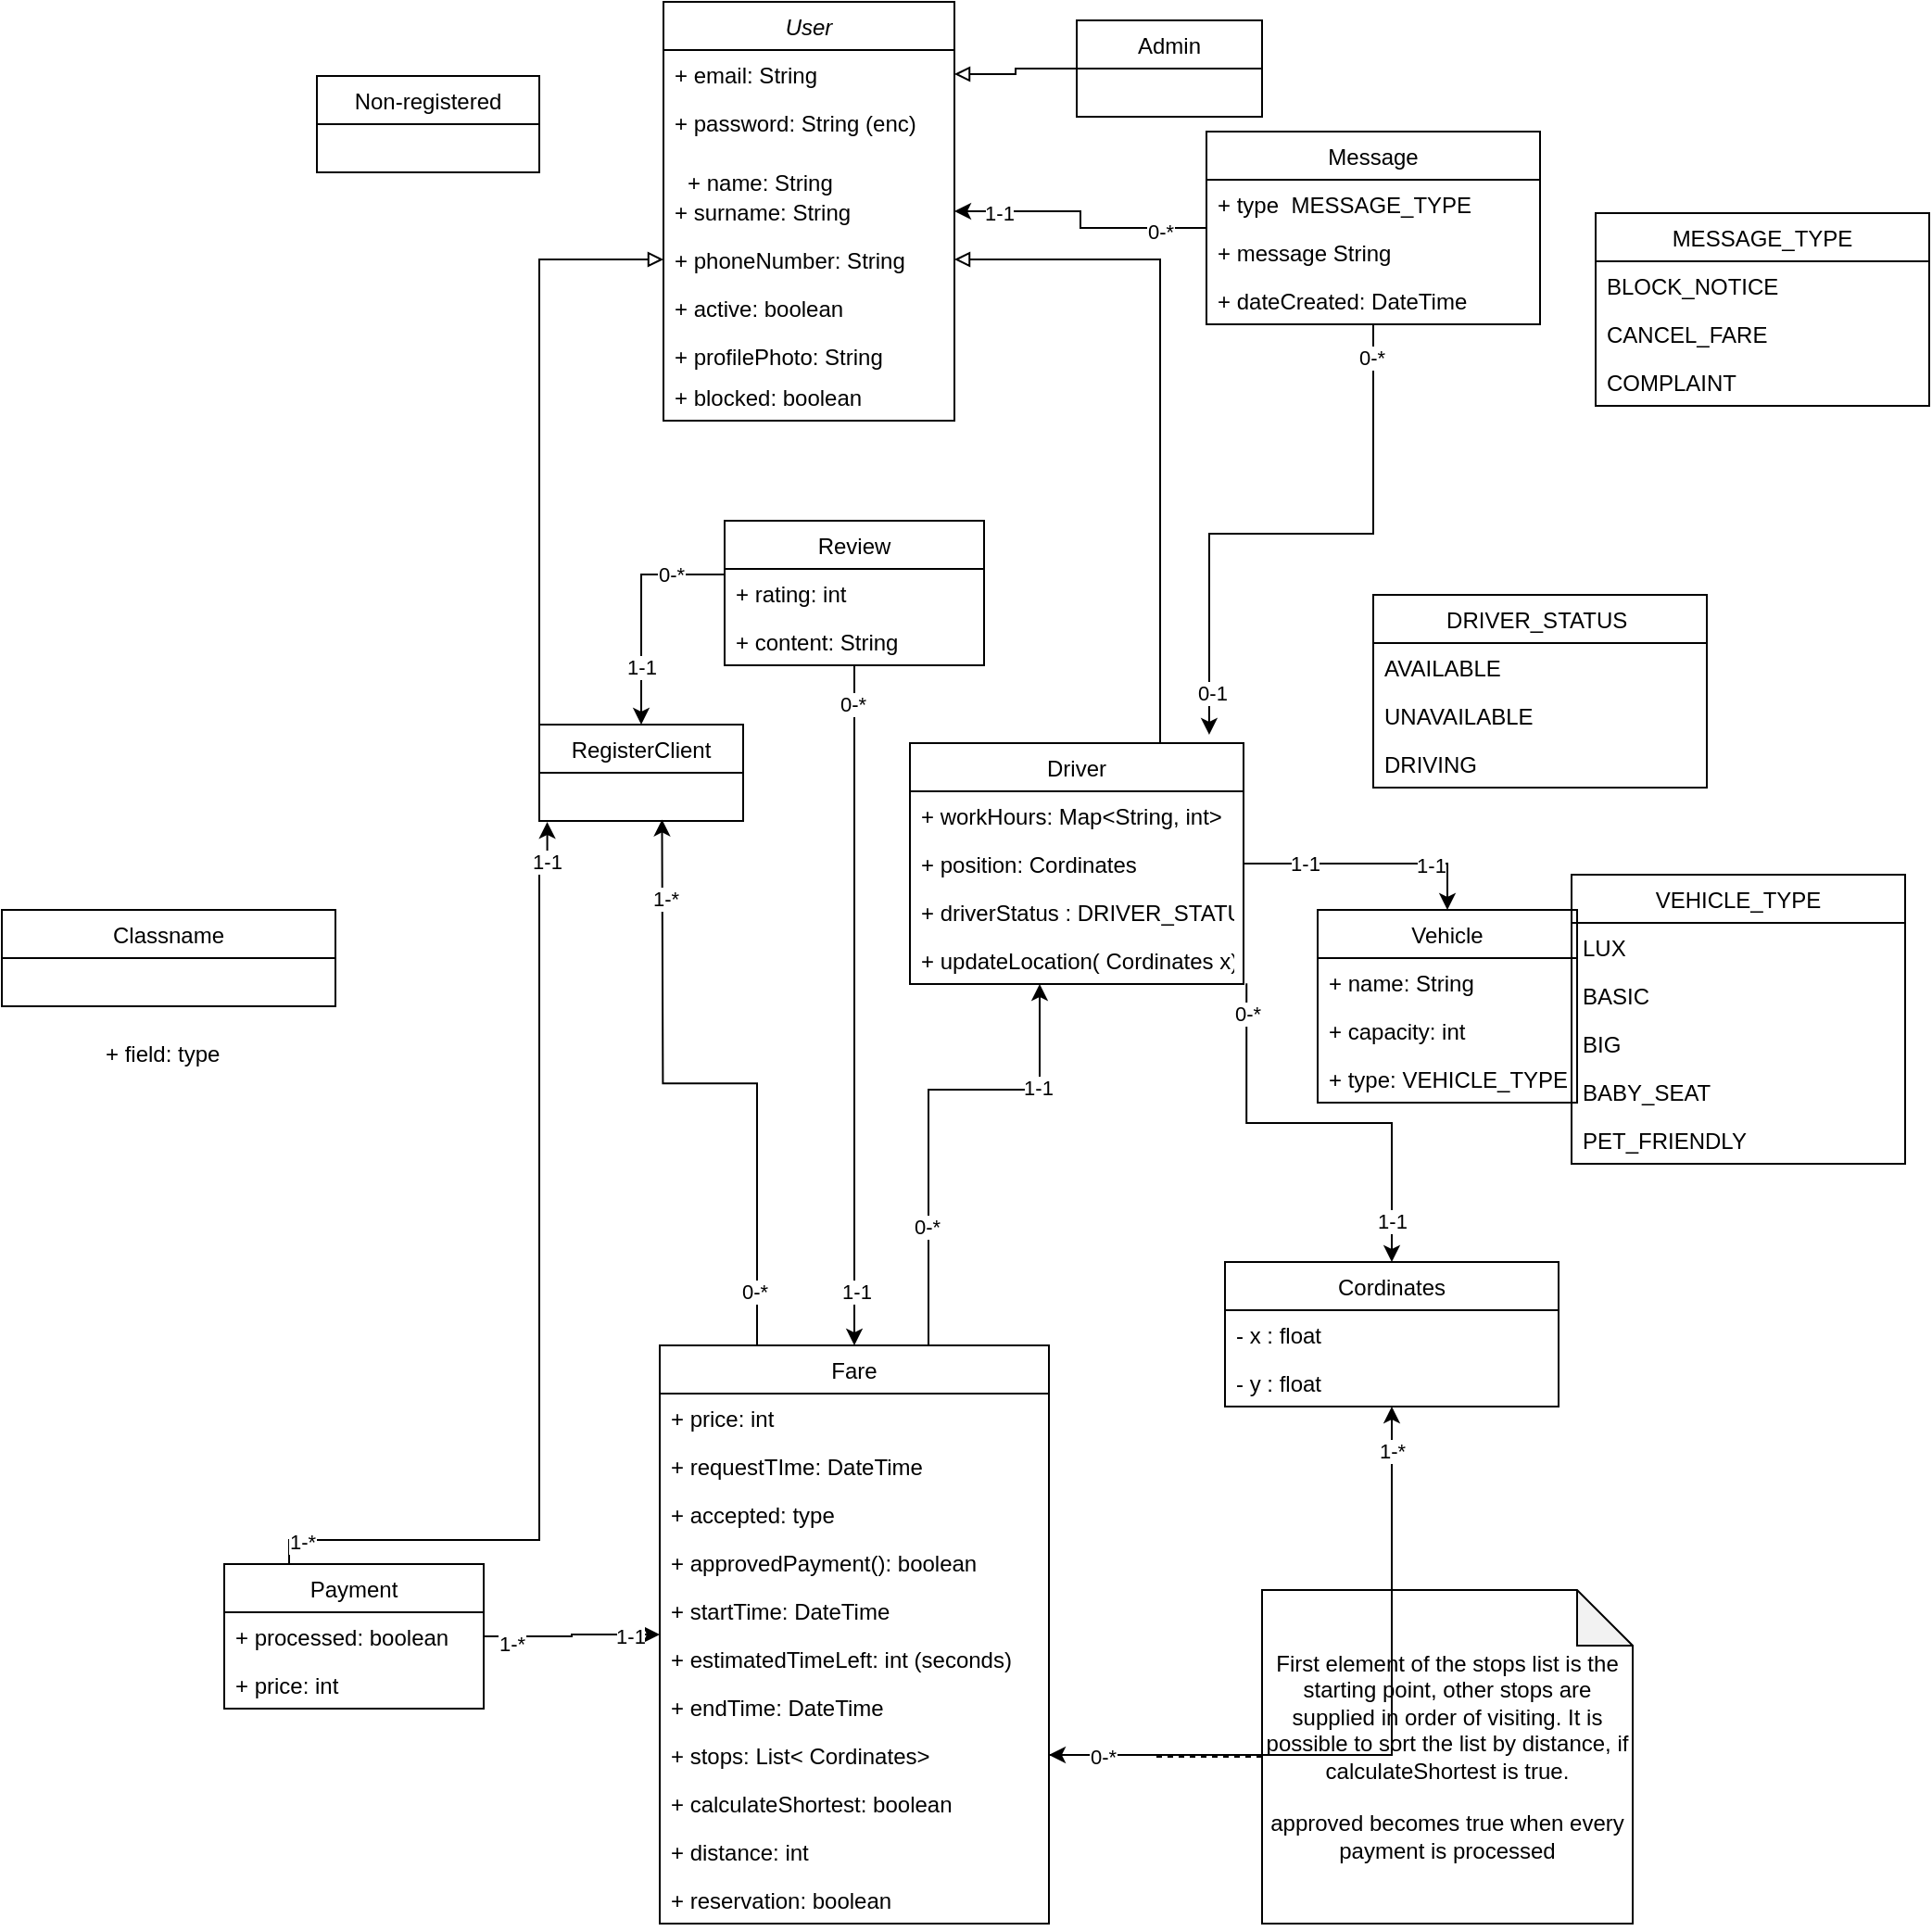 <mxfile version="20.5.3" type="device"><diagram id="C5RBs43oDa-KdzZeNtuy" name="Page-1"><mxGraphModel dx="1517" dy="547" grid="1" gridSize="10" guides="1" tooltips="1" connect="1" arrows="1" fold="1" page="1" pageScale="1" pageWidth="827" pageHeight="1169" math="0" shadow="0"><root><mxCell id="WIyWlLk6GJQsqaUBKTNV-0"/><mxCell id="WIyWlLk6GJQsqaUBKTNV-1" parent="WIyWlLk6GJQsqaUBKTNV-0"/><mxCell id="YJdLlbE9_V5KjcXaR-FG-24" value="Non-registered" style="swimlane;fontStyle=0;childLayout=stackLayout;horizontal=1;startSize=26;fillColor=none;horizontalStack=0;resizeParent=1;resizeParentMax=0;resizeLast=0;collapsible=1;marginBottom=0;" parent="WIyWlLk6GJQsqaUBKTNV-1" vertex="1"><mxGeometry x="150" y="50" width="120" height="52" as="geometry"/></mxCell><mxCell id="YJdLlbE9_V5KjcXaR-FG-29" value="RegisterClient" style="swimlane;fontStyle=0;childLayout=stackLayout;horizontal=1;startSize=26;fillColor=none;horizontalStack=0;resizeParent=1;resizeParentMax=0;resizeLast=0;collapsible=1;marginBottom=0;" parent="WIyWlLk6GJQsqaUBKTNV-1" vertex="1"><mxGeometry x="270" y="400" width="110" height="52" as="geometry"/></mxCell><mxCell id="YJdLlbE9_V5KjcXaR-FG-73" style="edgeStyle=orthogonalEdgeStyle;rounded=0;orthogonalLoop=1;jettySize=auto;html=1;entryX=0.5;entryY=0;entryDx=0;entryDy=0;endArrow=classic;endFill=1;" parent="WIyWlLk6GJQsqaUBKTNV-1" source="YJdLlbE9_V5KjcXaR-FG-39" target="YJdLlbE9_V5KjcXaR-FG-69" edge="1"><mxGeometry relative="1" as="geometry"/></mxCell><mxCell id="gJKFK1n08z4x0vgUifqC-19" value="1-1" style="edgeLabel;html=1;align=center;verticalAlign=middle;resizable=0;points=[];" parent="YJdLlbE9_V5KjcXaR-FG-73" vertex="1" connectable="0"><mxGeometry x="-0.516" relative="1" as="geometry"><mxPoint as="offset"/></mxGeometry></mxCell><mxCell id="gJKFK1n08z4x0vgUifqC-20" value="1-1" style="edgeLabel;html=1;align=center;verticalAlign=middle;resizable=0;points=[];" parent="YJdLlbE9_V5KjcXaR-FG-73" vertex="1" connectable="0"><mxGeometry x="0.492" y="-1" relative="1" as="geometry"><mxPoint as="offset"/></mxGeometry></mxCell><mxCell id="vA4asXcsJOqY0J_OqDs7-4" style="edgeStyle=orthogonalEdgeStyle;rounded=0;orthogonalLoop=1;jettySize=auto;html=1;exitX=1.009;exitY=0.985;exitDx=0;exitDy=0;exitPerimeter=0;" edge="1" parent="WIyWlLk6GJQsqaUBKTNV-1" source="gJKFK1n08z4x0vgUifqC-6" target="gJKFK1n08z4x0vgUifqC-0"><mxGeometry relative="1" as="geometry"/></mxCell><mxCell id="vA4asXcsJOqY0J_OqDs7-5" value="1-1" style="edgeLabel;html=1;align=center;verticalAlign=middle;resizable=0;points=[];" vertex="1" connectable="0" parent="vA4asXcsJOqY0J_OqDs7-4"><mxGeometry x="0.806" relative="1" as="geometry"><mxPoint as="offset"/></mxGeometry></mxCell><mxCell id="vA4asXcsJOqY0J_OqDs7-6" value="0-*" style="edgeLabel;html=1;align=center;verticalAlign=middle;resizable=0;points=[];" vertex="1" connectable="0" parent="vA4asXcsJOqY0J_OqDs7-4"><mxGeometry x="-0.861" relative="1" as="geometry"><mxPoint as="offset"/></mxGeometry></mxCell><mxCell id="YJdLlbE9_V5KjcXaR-FG-39" value="Driver" style="swimlane;fontStyle=0;childLayout=stackLayout;horizontal=1;startSize=26;fillColor=none;horizontalStack=0;resizeParent=1;resizeParentMax=0;resizeLast=0;collapsible=1;marginBottom=0;" parent="WIyWlLk6GJQsqaUBKTNV-1" vertex="1"><mxGeometry x="470" y="410" width="180" height="130" as="geometry"/></mxCell><mxCell id="YJdLlbE9_V5KjcXaR-FG-41" value="+ workHours: Map&lt;String, int&gt;" style="text;strokeColor=none;fillColor=none;align=left;verticalAlign=top;spacingLeft=4;spacingRight=4;overflow=hidden;rotatable=0;points=[[0,0.5],[1,0.5]];portConstraint=eastwest;" parent="YJdLlbE9_V5KjcXaR-FG-39" vertex="1"><mxGeometry y="26" width="180" height="26" as="geometry"/></mxCell><mxCell id="NulmSKvxy2qD1-O3wv4F-1" value="+ position: Cordinates&#10;" style="text;strokeColor=none;fillColor=none;align=left;verticalAlign=top;spacingLeft=4;spacingRight=4;overflow=hidden;rotatable=0;points=[[0,0.5],[1,0.5]];portConstraint=eastwest;" parent="YJdLlbE9_V5KjcXaR-FG-39" vertex="1"><mxGeometry y="52" width="180" height="26" as="geometry"/></mxCell><mxCell id="NulmSKvxy2qD1-O3wv4F-2" value="+ driverStatus : DRIVER_STATUS " style="text;strokeColor=none;fillColor=none;align=left;verticalAlign=top;spacingLeft=4;spacingRight=4;overflow=hidden;rotatable=0;points=[[0,0.5],[1,0.5]];portConstraint=eastwest;" parent="YJdLlbE9_V5KjcXaR-FG-39" vertex="1"><mxGeometry y="78" width="180" height="26" as="geometry"/></mxCell><mxCell id="gJKFK1n08z4x0vgUifqC-6" value="+ updateLocation( Cordinates x) " style="text;strokeColor=none;fillColor=none;align=left;verticalAlign=top;spacingLeft=4;spacingRight=4;overflow=hidden;rotatable=0;points=[[0,0.5],[1,0.5]];portConstraint=eastwest;" parent="YJdLlbE9_V5KjcXaR-FG-39" vertex="1"><mxGeometry y="104" width="180" height="26" as="geometry"/></mxCell><mxCell id="YJdLlbE9_V5KjcXaR-FG-55" style="edgeStyle=orthogonalEdgeStyle;rounded=0;orthogonalLoop=1;jettySize=auto;html=1;entryX=1;entryY=0.5;entryDx=0;entryDy=0;endArrow=block;endFill=0;" parent="WIyWlLk6GJQsqaUBKTNV-1" source="YJdLlbE9_V5KjcXaR-FG-51" target="YJdLlbE9_V5KjcXaR-FG-58" edge="1"><mxGeometry relative="1" as="geometry"><mxPoint x="493" y="107.0" as="targetPoint"/></mxGeometry></mxCell><mxCell id="YJdLlbE9_V5KjcXaR-FG-51" value="Admin" style="swimlane;fontStyle=0;childLayout=stackLayout;horizontal=1;startSize=26;fillColor=none;horizontalStack=0;resizeParent=1;resizeParentMax=0;resizeLast=0;collapsible=1;marginBottom=0;" parent="WIyWlLk6GJQsqaUBKTNV-1" vertex="1"><mxGeometry x="560" y="20" width="100" height="52" as="geometry"/></mxCell><object label="User" name="String" surname="String" id="YJdLlbE9_V5KjcXaR-FG-56"><mxCell style="swimlane;fontStyle=2;childLayout=stackLayout;horizontal=1;startSize=26;fillColor=none;horizontalStack=0;resizeParent=1;resizeParentMax=0;resizeLast=0;collapsible=1;marginBottom=0;movable=1;resizable=1;rotatable=1;deletable=1;editable=1;connectable=1;" parent="WIyWlLk6GJQsqaUBKTNV-1" vertex="1"><mxGeometry x="337" y="10" width="157" height="226" as="geometry"><mxRectangle x="343" y="20" width="80" height="30" as="alternateBounds"/></mxGeometry></mxCell></object><mxCell id="YJdLlbE9_V5KjcXaR-FG-58" value="+ email: String&#10;" style="text;strokeColor=none;fillColor=none;align=left;verticalAlign=top;spacingLeft=4;spacingRight=4;overflow=hidden;rotatable=0;points=[[0,0.5],[1,0.5]];portConstraint=eastwest;" parent="YJdLlbE9_V5KjcXaR-FG-56" vertex="1"><mxGeometry y="26" width="157" height="26" as="geometry"/></mxCell><mxCell id="YJdLlbE9_V5KjcXaR-FG-59" value="+ password: String (enc)" style="text;strokeColor=none;fillColor=none;align=left;verticalAlign=top;spacingLeft=4;spacingRight=4;overflow=hidden;rotatable=0;points=[[0,0.5],[1,0.5]];portConstraint=eastwest;" parent="YJdLlbE9_V5KjcXaR-FG-56" vertex="1"><mxGeometry y="52" width="157" height="48" as="geometry"/></mxCell><mxCell id="YJdLlbE9_V5KjcXaR-FG-52" value="+ surname: String" style="text;strokeColor=none;fillColor=none;align=left;verticalAlign=top;spacingLeft=4;spacingRight=4;overflow=hidden;rotatable=0;points=[[0,0.5],[1,0.5]];portConstraint=eastwest;" parent="YJdLlbE9_V5KjcXaR-FG-56" vertex="1"><mxGeometry y="100" width="157" height="26" as="geometry"/></mxCell><mxCell id="YJdLlbE9_V5KjcXaR-FG-40" value="+ phoneNumber: String" style="text;strokeColor=none;fillColor=none;align=left;verticalAlign=top;spacingLeft=4;spacingRight=4;overflow=hidden;rotatable=0;points=[[0,0.5],[1,0.5]];portConstraint=eastwest;" parent="YJdLlbE9_V5KjcXaR-FG-56" vertex="1"><mxGeometry y="126" width="157" height="26" as="geometry"/></mxCell><mxCell id="YJdLlbE9_V5KjcXaR-FG-32" value="+ active: boolean" style="text;strokeColor=none;fillColor=none;align=left;verticalAlign=top;spacingLeft=4;spacingRight=4;overflow=hidden;rotatable=0;points=[[0,0.5],[1,0.5]];portConstraint=eastwest;" parent="YJdLlbE9_V5KjcXaR-FG-56" vertex="1"><mxGeometry y="152" width="157" height="26" as="geometry"/></mxCell><mxCell id="YJdLlbE9_V5KjcXaR-FG-27" value="+ profilePhoto: String" style="text;strokeColor=none;fillColor=none;align=left;verticalAlign=top;spacingLeft=4;spacingRight=4;overflow=hidden;rotatable=0;points=[[0,0.5],[1,0.5]];portConstraint=eastwest;" parent="YJdLlbE9_V5KjcXaR-FG-56" vertex="1"><mxGeometry y="178" width="157" height="22" as="geometry"/></mxCell><mxCell id="YJdLlbE9_V5KjcXaR-FG-25" value="+ blocked: boolean" style="text;strokeColor=none;fillColor=none;align=left;verticalAlign=top;spacingLeft=4;spacingRight=4;overflow=hidden;rotatable=0;points=[[0,0.5],[1,0.5]];portConstraint=eastwest;" parent="YJdLlbE9_V5KjcXaR-FG-56" vertex="1"><mxGeometry y="200" width="157" height="26" as="geometry"/></mxCell><mxCell id="YJdLlbE9_V5KjcXaR-FG-60" value="+ name: String" style="text;strokeColor=none;fillColor=none;align=left;verticalAlign=top;spacingLeft=4;spacingRight=4;overflow=hidden;rotatable=0;points=[[0,0.5],[1,0.5]];portConstraint=eastwest;" parent="WIyWlLk6GJQsqaUBKTNV-1" vertex="1"><mxGeometry x="344" y="94" width="150" height="26" as="geometry"/></mxCell><mxCell id="YJdLlbE9_V5KjcXaR-FG-69" value="Vehicle" style="swimlane;fontStyle=0;childLayout=stackLayout;horizontal=1;startSize=26;fillColor=none;horizontalStack=0;resizeParent=1;resizeParentMax=0;resizeLast=0;collapsible=1;marginBottom=0;" parent="WIyWlLk6GJQsqaUBKTNV-1" vertex="1"><mxGeometry x="690" y="500" width="140" height="104" as="geometry"/></mxCell><mxCell id="YJdLlbE9_V5KjcXaR-FG-70" value="+ name: String" style="text;strokeColor=none;fillColor=none;align=left;verticalAlign=top;spacingLeft=4;spacingRight=4;overflow=hidden;rotatable=0;points=[[0,0.5],[1,0.5]];portConstraint=eastwest;" parent="YJdLlbE9_V5KjcXaR-FG-69" vertex="1"><mxGeometry y="26" width="140" height="26" as="geometry"/></mxCell><mxCell id="YJdLlbE9_V5KjcXaR-FG-71" value="+ capacity: int" style="text;strokeColor=none;fillColor=none;align=left;verticalAlign=top;spacingLeft=4;spacingRight=4;overflow=hidden;rotatable=0;points=[[0,0.5],[1,0.5]];portConstraint=eastwest;" parent="YJdLlbE9_V5KjcXaR-FG-69" vertex="1"><mxGeometry y="52" width="140" height="26" as="geometry"/></mxCell><mxCell id="gJKFK1n08z4x0vgUifqC-26" value="+ type: VEHICLE_TYPE" style="text;strokeColor=none;fillColor=none;align=left;verticalAlign=top;spacingLeft=4;spacingRight=4;overflow=hidden;rotatable=0;points=[[0,0.5],[1,0.5]];portConstraint=eastwest;" parent="YJdLlbE9_V5KjcXaR-FG-69" vertex="1"><mxGeometry y="78" width="140" height="26" as="geometry"/></mxCell><mxCell id="YJdLlbE9_V5KjcXaR-FG-81" style="edgeStyle=orthogonalEdgeStyle;rounded=0;orthogonalLoop=1;jettySize=auto;html=1;exitX=0.25;exitY=0;exitDx=0;exitDy=0;entryX=0.602;entryY=0.97;entryDx=0;entryDy=0;entryPerimeter=0;endArrow=classic;endFill=1;" parent="WIyWlLk6GJQsqaUBKTNV-1" source="YJdLlbE9_V5KjcXaR-FG-75" edge="1"><mxGeometry relative="1" as="geometry"><mxPoint x="336.22" y="451.22" as="targetPoint"/></mxGeometry></mxCell><mxCell id="NulmSKvxy2qD1-O3wv4F-26" value="1-*" style="edgeLabel;html=1;align=center;verticalAlign=middle;resizable=0;points=[];" parent="YJdLlbE9_V5KjcXaR-FG-81" vertex="1" connectable="0"><mxGeometry x="0.746" y="-1" relative="1" as="geometry"><mxPoint as="offset"/></mxGeometry></mxCell><mxCell id="gJKFK1n08z4x0vgUifqC-10" value="0-*" style="edgeLabel;html=1;align=center;verticalAlign=middle;resizable=0;points=[];" parent="YJdLlbE9_V5KjcXaR-FG-81" vertex="1" connectable="0"><mxGeometry x="-0.827" y="2" relative="1" as="geometry"><mxPoint as="offset"/></mxGeometry></mxCell><mxCell id="gJKFK1n08z4x0vgUifqC-7" style="edgeStyle=orthogonalEdgeStyle;rounded=0;orthogonalLoop=1;jettySize=auto;html=1;" parent="WIyWlLk6GJQsqaUBKTNV-1" source="YJdLlbE9_V5KjcXaR-FG-75" target="YJdLlbE9_V5KjcXaR-FG-39" edge="1"><mxGeometry relative="1" as="geometry"><Array as="points"><mxPoint x="480" y="597"/><mxPoint x="540" y="597"/></Array></mxGeometry></mxCell><mxCell id="gJKFK1n08z4x0vgUifqC-8" value="0-*" style="edgeLabel;html=1;align=center;verticalAlign=middle;resizable=0;points=[];" parent="gJKFK1n08z4x0vgUifqC-7" vertex="1" connectable="0"><mxGeometry x="-0.493" y="1" relative="1" as="geometry"><mxPoint as="offset"/></mxGeometry></mxCell><mxCell id="gJKFK1n08z4x0vgUifqC-9" value="1-1" style="edgeLabel;html=1;align=center;verticalAlign=middle;resizable=0;points=[];" parent="gJKFK1n08z4x0vgUifqC-7" vertex="1" connectable="0"><mxGeometry x="0.562" y="1" relative="1" as="geometry"><mxPoint as="offset"/></mxGeometry></mxCell><mxCell id="YJdLlbE9_V5KjcXaR-FG-75" value="Fare" style="swimlane;fontStyle=0;childLayout=stackLayout;horizontal=1;startSize=26;fillColor=none;horizontalStack=0;resizeParent=1;resizeParentMax=0;resizeLast=0;collapsible=1;marginBottom=0;" parent="WIyWlLk6GJQsqaUBKTNV-1" vertex="1"><mxGeometry x="335" y="735" width="210" height="312" as="geometry"/></mxCell><mxCell id="YJdLlbE9_V5KjcXaR-FG-77" value="+ price: int" style="text;strokeColor=none;fillColor=none;align=left;verticalAlign=top;spacingLeft=4;spacingRight=4;overflow=hidden;rotatable=0;points=[[0,0.5],[1,0.5]];portConstraint=eastwest;" parent="YJdLlbE9_V5KjcXaR-FG-75" vertex="1"><mxGeometry y="26" width="210" height="26" as="geometry"/></mxCell><mxCell id="NulmSKvxy2qD1-O3wv4F-12" value="+ requestTIme: DateTime" style="text;strokeColor=none;fillColor=none;align=left;verticalAlign=top;spacingLeft=4;spacingRight=4;overflow=hidden;rotatable=0;points=[[0,0.5],[1,0.5]];portConstraint=eastwest;" parent="YJdLlbE9_V5KjcXaR-FG-75" vertex="1"><mxGeometry y="52" width="210" height="26" as="geometry"/></mxCell><mxCell id="NulmSKvxy2qD1-O3wv4F-11" value="+ accepted: type" style="text;strokeColor=none;fillColor=none;align=left;verticalAlign=top;spacingLeft=4;spacingRight=4;overflow=hidden;rotatable=0;points=[[0,0.5],[1,0.5]];portConstraint=eastwest;" parent="YJdLlbE9_V5KjcXaR-FG-75" vertex="1"><mxGeometry y="78" width="210" height="26" as="geometry"/></mxCell><mxCell id="YJdLlbE9_V5KjcXaR-FG-90" value="+ approvedPayment(): boolean" style="text;strokeColor=none;fillColor=none;align=left;verticalAlign=top;spacingLeft=4;spacingRight=4;overflow=hidden;rotatable=0;points=[[0,0.5],[1,0.5]];portConstraint=eastwest;" parent="YJdLlbE9_V5KjcXaR-FG-75" vertex="1"><mxGeometry y="104" width="210" height="26" as="geometry"/></mxCell><mxCell id="YJdLlbE9_V5KjcXaR-FG-78" value="+ startTime: DateTime" style="text;strokeColor=none;fillColor=none;align=left;verticalAlign=top;spacingLeft=4;spacingRight=4;overflow=hidden;rotatable=0;points=[[0,0.5],[1,0.5]];portConstraint=eastwest;" parent="YJdLlbE9_V5KjcXaR-FG-75" vertex="1"><mxGeometry y="130" width="210" height="26" as="geometry"/></mxCell><mxCell id="YJdLlbE9_V5KjcXaR-FG-72" value="+ estimatedTimeLeft: int (seconds)" style="text;strokeColor=none;fillColor=none;align=left;verticalAlign=top;spacingLeft=4;spacingRight=4;overflow=hidden;rotatable=0;points=[[0,0.5],[1,0.5]];portConstraint=eastwest;" parent="YJdLlbE9_V5KjcXaR-FG-75" vertex="1"><mxGeometry y="156" width="210" height="26" as="geometry"/></mxCell><mxCell id="YJdLlbE9_V5KjcXaR-FG-26" value="+ endTime: DateTime" style="text;strokeColor=none;fillColor=none;align=left;verticalAlign=top;spacingLeft=4;spacingRight=4;overflow=hidden;rotatable=0;points=[[0,0.5],[1,0.5]];portConstraint=eastwest;" parent="YJdLlbE9_V5KjcXaR-FG-75" vertex="1"><mxGeometry y="182" width="210" height="26" as="geometry"/></mxCell><mxCell id="gJKFK1n08z4x0vgUifqC-4" value="+ stops: List&lt; Cordinates&gt;" style="text;strokeColor=none;fillColor=none;align=left;verticalAlign=top;spacingLeft=4;spacingRight=4;overflow=hidden;rotatable=0;points=[[0,0.5],[1,0.5]];portConstraint=eastwest;" parent="YJdLlbE9_V5KjcXaR-FG-75" vertex="1"><mxGeometry y="208" width="210" height="26" as="geometry"/></mxCell><mxCell id="YJdLlbE9_V5KjcXaR-FG-91" value="+ calculateShortest: boolean" style="text;strokeColor=none;fillColor=none;align=left;verticalAlign=top;spacingLeft=4;spacingRight=4;overflow=hidden;rotatable=0;points=[[0,0.5],[1,0.5]];portConstraint=eastwest;" parent="YJdLlbE9_V5KjcXaR-FG-75" vertex="1"><mxGeometry y="234" width="210" height="26" as="geometry"/></mxCell><mxCell id="YJdLlbE9_V5KjcXaR-FG-30" value="+ distance: int" style="text;strokeColor=none;fillColor=none;align=left;verticalAlign=top;spacingLeft=4;spacingRight=4;overflow=hidden;rotatable=0;points=[[0,0.5],[1,0.5]];portConstraint=eastwest;" parent="YJdLlbE9_V5KjcXaR-FG-75" vertex="1"><mxGeometry y="260" width="210" height="26" as="geometry"/></mxCell><mxCell id="NulmSKvxy2qD1-O3wv4F-10" value="+ reservation: boolean&#10;" style="text;strokeColor=none;fillColor=none;align=left;verticalAlign=top;spacingLeft=4;spacingRight=4;overflow=hidden;rotatable=0;points=[[0,0.5],[1,0.5]];portConstraint=eastwest;" parent="YJdLlbE9_V5KjcXaR-FG-75" vertex="1"><mxGeometry y="286" width="210" height="26" as="geometry"/></mxCell><mxCell id="gJKFK1n08z4x0vgUifqC-16" style="edgeStyle=orthogonalEdgeStyle;rounded=0;orthogonalLoop=1;jettySize=auto;html=1;exitX=0;exitY=0.5;exitDx=0;exitDy=0;" parent="WIyWlLk6GJQsqaUBKTNV-1" source="YJdLlbE9_V5KjcXaR-FG-86" target="YJdLlbE9_V5KjcXaR-FG-29" edge="1"><mxGeometry relative="1" as="geometry"><Array as="points"><mxPoint x="325" y="319"/></Array></mxGeometry></mxCell><mxCell id="gJKFK1n08z4x0vgUifqC-17" value="1-1" style="edgeLabel;html=1;align=center;verticalAlign=middle;resizable=0;points=[];" parent="gJKFK1n08z4x0vgUifqC-16" vertex="1" connectable="0"><mxGeometry x="0.54" relative="1" as="geometry"><mxPoint as="offset"/></mxGeometry></mxCell><mxCell id="gJKFK1n08z4x0vgUifqC-18" value="0-*" style="edgeLabel;html=1;align=center;verticalAlign=middle;resizable=0;points=[];" parent="gJKFK1n08z4x0vgUifqC-16" vertex="1" connectable="0"><mxGeometry x="-0.416" relative="1" as="geometry"><mxPoint as="offset"/></mxGeometry></mxCell><mxCell id="vA4asXcsJOqY0J_OqDs7-7" style="edgeStyle=orthogonalEdgeStyle;rounded=0;orthogonalLoop=1;jettySize=auto;html=1;" edge="1" parent="WIyWlLk6GJQsqaUBKTNV-1" source="YJdLlbE9_V5KjcXaR-FG-85" target="YJdLlbE9_V5KjcXaR-FG-75"><mxGeometry relative="1" as="geometry"/></mxCell><mxCell id="vA4asXcsJOqY0J_OqDs7-9" value="1-1" style="edgeLabel;html=1;align=center;verticalAlign=middle;resizable=0;points=[];" vertex="1" connectable="0" parent="vA4asXcsJOqY0J_OqDs7-7"><mxGeometry x="0.84" y="1" relative="1" as="geometry"><mxPoint as="offset"/></mxGeometry></mxCell><mxCell id="vA4asXcsJOqY0J_OqDs7-10" value="0-*" style="edgeLabel;html=1;align=center;verticalAlign=middle;resizable=0;points=[];" vertex="1" connectable="0" parent="vA4asXcsJOqY0J_OqDs7-7"><mxGeometry x="-0.889" y="-1" relative="1" as="geometry"><mxPoint as="offset"/></mxGeometry></mxCell><mxCell id="YJdLlbE9_V5KjcXaR-FG-85" value="Review" style="swimlane;fontStyle=0;childLayout=stackLayout;horizontal=1;startSize=26;fillColor=none;horizontalStack=0;resizeParent=1;resizeParentMax=0;resizeLast=0;collapsible=1;marginBottom=0;" parent="WIyWlLk6GJQsqaUBKTNV-1" vertex="1"><mxGeometry x="370" y="290" width="140" height="78" as="geometry"/></mxCell><mxCell id="YJdLlbE9_V5KjcXaR-FG-86" value="+ rating: int&#10;" style="text;strokeColor=none;fillColor=none;align=left;verticalAlign=top;spacingLeft=4;spacingRight=4;overflow=hidden;rotatable=0;points=[[0,0.5],[1,0.5]];portConstraint=eastwest;" parent="YJdLlbE9_V5KjcXaR-FG-85" vertex="1"><mxGeometry y="26" width="140" height="26" as="geometry"/></mxCell><mxCell id="YJdLlbE9_V5KjcXaR-FG-92" value="+ content: String" style="text;strokeColor=none;fillColor=none;align=left;verticalAlign=top;spacingLeft=4;spacingRight=4;overflow=hidden;rotatable=0;points=[[0,0.5],[1,0.5]];portConstraint=eastwest;" parent="YJdLlbE9_V5KjcXaR-FG-85" vertex="1"><mxGeometry y="52" width="140" height="26" as="geometry"/></mxCell><mxCell id="YJdLlbE9_V5KjcXaR-FG-117" value="" style="edgeStyle=orthogonalEdgeStyle;rounded=0;orthogonalLoop=1;jettySize=auto;html=1;startArrow=none;startFill=0;endArrow=classic;endFill=1;dashed=1;entryX=1;entryY=0.5;entryDx=0;entryDy=0;" parent="WIyWlLk6GJQsqaUBKTNV-1" source="YJdLlbE9_V5KjcXaR-FG-106" target="gJKFK1n08z4x0vgUifqC-4" edge="1"><mxGeometry relative="1" as="geometry"/></mxCell><mxCell id="YJdLlbE9_V5KjcXaR-FG-106" value="First element of the stops list is the starting point, other stops are supplied in order of visiting. It is possible to sort the list by distance, if calculateShortest is true.&lt;br&gt;&lt;br&gt;approved becomes true when every payment is processed" style="shape=note;whiteSpace=wrap;html=1;backgroundOutline=1;darkOpacity=0.05;" parent="WIyWlLk6GJQsqaUBKTNV-1" vertex="1"><mxGeometry x="660" y="867" width="200" height="180" as="geometry"/></mxCell><mxCell id="YJdLlbE9_V5KjcXaR-FG-116" style="edgeStyle=orthogonalEdgeStyle;rounded=0;orthogonalLoop=1;jettySize=auto;html=1;exitX=0.25;exitY=0;exitDx=0;exitDy=0;entryX=0.039;entryY=1.021;entryDx=0;entryDy=0;entryPerimeter=0;startArrow=none;startFill=0;endArrow=classic;endFill=1;" parent="WIyWlLk6GJQsqaUBKTNV-1" source="YJdLlbE9_V5KjcXaR-FG-108" edge="1"><mxGeometry relative="1" as="geometry"><Array as="points"><mxPoint x="135" y="840"/><mxPoint x="270" y="840"/><mxPoint x="270" y="476"/></Array><mxPoint x="274.29" y="452.546" as="targetPoint"/></mxGeometry></mxCell><mxCell id="NulmSKvxy2qD1-O3wv4F-5" value="1-1" style="edgeLabel;html=1;align=center;verticalAlign=middle;resizable=0;points=[];" parent="YJdLlbE9_V5KjcXaR-FG-116" vertex="1" connectable="0"><mxGeometry x="0.911" y="2" relative="1" as="geometry"><mxPoint as="offset"/></mxGeometry></mxCell><mxCell id="NulmSKvxy2qD1-O3wv4F-6" value="1-*" style="edgeLabel;html=1;align=center;verticalAlign=middle;resizable=0;points=[];" parent="YJdLlbE9_V5KjcXaR-FG-116" vertex="1" connectable="0"><mxGeometry x="-0.926" y="-1" relative="1" as="geometry"><mxPoint as="offset"/></mxGeometry></mxCell><mxCell id="YJdLlbE9_V5KjcXaR-FG-108" value="Payment" style="swimlane;fontStyle=0;childLayout=stackLayout;horizontal=1;startSize=26;fillColor=none;horizontalStack=0;resizeParent=1;resizeParentMax=0;resizeLast=0;collapsible=1;marginBottom=0;" parent="WIyWlLk6GJQsqaUBKTNV-1" vertex="1"><mxGeometry x="100" y="853" width="140" height="78" as="geometry"/></mxCell><mxCell id="YJdLlbE9_V5KjcXaR-FG-111" value="+ processed: boolean" style="text;strokeColor=none;fillColor=none;align=left;verticalAlign=top;spacingLeft=4;spacingRight=4;overflow=hidden;rotatable=0;points=[[0,0.5],[1,0.5]];portConstraint=eastwest;" parent="YJdLlbE9_V5KjcXaR-FG-108" vertex="1"><mxGeometry y="26" width="140" height="26" as="geometry"/></mxCell><mxCell id="YJdLlbE9_V5KjcXaR-FG-110" value="+ price: int" style="text;strokeColor=none;fillColor=none;align=left;verticalAlign=top;spacingLeft=4;spacingRight=4;overflow=hidden;rotatable=0;points=[[0,0.5],[1,0.5]];portConstraint=eastwest;" parent="YJdLlbE9_V5KjcXaR-FG-108" vertex="1"><mxGeometry y="52" width="140" height="26" as="geometry"/></mxCell><mxCell id="NulmSKvxy2qD1-O3wv4F-0" value="Classname" style="swimlane;fontStyle=0;childLayout=stackLayout;horizontal=1;startSize=26;fillColor=none;horizontalStack=0;resizeParent=1;resizeParentMax=0;resizeLast=0;collapsible=1;marginBottom=0;" parent="WIyWlLk6GJQsqaUBKTNV-1" vertex="1"><mxGeometry x="-20" y="500" width="180" height="52" as="geometry"/></mxCell><mxCell id="NulmSKvxy2qD1-O3wv4F-3" value="+ field: type" style="text;strokeColor=none;fillColor=none;align=left;verticalAlign=top;spacingLeft=4;spacingRight=4;overflow=hidden;rotatable=0;points=[[0,0.5],[1,0.5]];portConstraint=eastwest;" parent="WIyWlLk6GJQsqaUBKTNV-1" vertex="1"><mxGeometry x="30" y="564" width="180" height="26" as="geometry"/></mxCell><mxCell id="NulmSKvxy2qD1-O3wv4F-14" style="edgeStyle=orthogonalEdgeStyle;rounded=0;orthogonalLoop=1;jettySize=auto;html=1;" parent="WIyWlLk6GJQsqaUBKTNV-1" source="YJdLlbE9_V5KjcXaR-FG-111" target="YJdLlbE9_V5KjcXaR-FG-75" edge="1"><mxGeometry relative="1" as="geometry"/></mxCell><mxCell id="gJKFK1n08z4x0vgUifqC-11" value="1-*" style="edgeLabel;html=1;align=center;verticalAlign=middle;resizable=0;points=[];" parent="NulmSKvxy2qD1-O3wv4F-14" vertex="1" connectable="0"><mxGeometry x="-0.689" y="-4" relative="1" as="geometry"><mxPoint as="offset"/></mxGeometry></mxCell><mxCell id="gJKFK1n08z4x0vgUifqC-12" value="1-1" style="edgeLabel;html=1;align=center;verticalAlign=middle;resizable=0;points=[];" parent="NulmSKvxy2qD1-O3wv4F-14" vertex="1" connectable="0"><mxGeometry x="0.665" y="-1" relative="1" as="geometry"><mxPoint as="offset"/></mxGeometry></mxCell><mxCell id="NulmSKvxy2qD1-O3wv4F-18" style="edgeStyle=orthogonalEdgeStyle;rounded=0;orthogonalLoop=1;jettySize=auto;html=1;" parent="WIyWlLk6GJQsqaUBKTNV-1" source="NulmSKvxy2qD1-O3wv4F-15" target="YJdLlbE9_V5KjcXaR-FG-56" edge="1"><mxGeometry relative="1" as="geometry"/></mxCell><mxCell id="gJKFK1n08z4x0vgUifqC-24" value="1-1" style="edgeLabel;html=1;align=center;verticalAlign=middle;resizable=0;points=[];" parent="NulmSKvxy2qD1-O3wv4F-18" vertex="1" connectable="0"><mxGeometry x="0.679" y="1" relative="1" as="geometry"><mxPoint as="offset"/></mxGeometry></mxCell><mxCell id="gJKFK1n08z4x0vgUifqC-25" value="0-*" style="edgeLabel;html=1;align=center;verticalAlign=middle;resizable=0;points=[];" parent="NulmSKvxy2qD1-O3wv4F-18" vertex="1" connectable="0"><mxGeometry x="-0.654" y="2" relative="1" as="geometry"><mxPoint as="offset"/></mxGeometry></mxCell><mxCell id="NulmSKvxy2qD1-O3wv4F-20" style="edgeStyle=orthogonalEdgeStyle;rounded=0;orthogonalLoop=1;jettySize=auto;html=1;entryX=0.897;entryY=-0.035;entryDx=0;entryDy=0;entryPerimeter=0;" parent="WIyWlLk6GJQsqaUBKTNV-1" source="NulmSKvxy2qD1-O3wv4F-15" target="YJdLlbE9_V5KjcXaR-FG-39" edge="1"><mxGeometry relative="1" as="geometry"/></mxCell><mxCell id="NulmSKvxy2qD1-O3wv4F-21" value="0-1" style="edgeLabel;html=1;align=center;verticalAlign=middle;resizable=0;points=[];" parent="NulmSKvxy2qD1-O3wv4F-20" vertex="1" connectable="0"><mxGeometry x="0.853" y="1" relative="1" as="geometry"><mxPoint as="offset"/></mxGeometry></mxCell><mxCell id="gJKFK1n08z4x0vgUifqC-33" value="0-*" style="edgeLabel;html=1;align=center;verticalAlign=middle;resizable=0;points=[];" parent="NulmSKvxy2qD1-O3wv4F-20" vertex="1" connectable="0"><mxGeometry x="-0.883" y="-1" relative="1" as="geometry"><mxPoint as="offset"/></mxGeometry></mxCell><mxCell id="NulmSKvxy2qD1-O3wv4F-15" value="Message" style="swimlane;fontStyle=0;childLayout=stackLayout;horizontal=1;startSize=26;fillColor=none;horizontalStack=0;resizeParent=1;resizeParentMax=0;resizeLast=0;collapsible=1;marginBottom=0;" parent="WIyWlLk6GJQsqaUBKTNV-1" vertex="1"><mxGeometry x="630" y="80" width="180" height="104" as="geometry"/></mxCell><mxCell id="NulmSKvxy2qD1-O3wv4F-19" value="+ type  MESSAGE_TYPE" style="text;strokeColor=none;fillColor=none;align=left;verticalAlign=top;spacingLeft=4;spacingRight=4;overflow=hidden;rotatable=0;points=[[0,0.5],[1,0.5]];portConstraint=eastwest;" parent="NulmSKvxy2qD1-O3wv4F-15" vertex="1"><mxGeometry y="26" width="180" height="26" as="geometry"/></mxCell><mxCell id="vA4asXcsJOqY0J_OqDs7-11" value="+ message String&#10;" style="text;strokeColor=none;fillColor=none;align=left;verticalAlign=top;spacingLeft=4;spacingRight=4;overflow=hidden;rotatable=0;points=[[0,0.5],[1,0.5]];portConstraint=eastwest;" vertex="1" parent="NulmSKvxy2qD1-O3wv4F-15"><mxGeometry y="52" width="180" height="26" as="geometry"/></mxCell><mxCell id="NulmSKvxy2qD1-O3wv4F-17" value="+ dateCreated: DateTime" style="text;strokeColor=none;fillColor=none;align=left;verticalAlign=top;spacingLeft=4;spacingRight=4;overflow=hidden;rotatable=0;points=[[0,0.5],[1,0.5]];portConstraint=eastwest;" parent="NulmSKvxy2qD1-O3wv4F-15" vertex="1"><mxGeometry y="78" width="180" height="26" as="geometry"/></mxCell><mxCell id="NulmSKvxy2qD1-O3wv4F-22" value="DRIVER_STATUS " style="swimlane;fontStyle=0;childLayout=stackLayout;horizontal=1;startSize=26;fillColor=none;horizontalStack=0;resizeParent=1;resizeParentMax=0;resizeLast=0;collapsible=1;marginBottom=0;" parent="WIyWlLk6GJQsqaUBKTNV-1" vertex="1"><mxGeometry x="720" y="330" width="180" height="104" as="geometry"/></mxCell><mxCell id="NulmSKvxy2qD1-O3wv4F-25" value="AVAILABLE" style="text;strokeColor=none;fillColor=none;align=left;verticalAlign=top;spacingLeft=4;spacingRight=4;overflow=hidden;rotatable=0;points=[[0,0.5],[1,0.5]];portConstraint=eastwest;" parent="NulmSKvxy2qD1-O3wv4F-22" vertex="1"><mxGeometry y="26" width="180" height="26" as="geometry"/></mxCell><mxCell id="NulmSKvxy2qD1-O3wv4F-24" value="UNAVAILABLE" style="text;strokeColor=none;fillColor=none;align=left;verticalAlign=top;spacingLeft=4;spacingRight=4;overflow=hidden;rotatable=0;points=[[0,0.5],[1,0.5]];portConstraint=eastwest;" parent="NulmSKvxy2qD1-O3wv4F-22" vertex="1"><mxGeometry y="52" width="180" height="26" as="geometry"/></mxCell><mxCell id="NulmSKvxy2qD1-O3wv4F-23" value="DRIVING" style="text;strokeColor=none;fillColor=none;align=left;verticalAlign=top;spacingLeft=4;spacingRight=4;overflow=hidden;rotatable=0;points=[[0,0.5],[1,0.5]];portConstraint=eastwest;" parent="NulmSKvxy2qD1-O3wv4F-22" vertex="1"><mxGeometry y="78" width="180" height="26" as="geometry"/></mxCell><mxCell id="NulmSKvxy2qD1-O3wv4F-27" value="MESSAGE_TYPE" style="swimlane;fontStyle=0;childLayout=stackLayout;horizontal=1;startSize=26;fillColor=none;horizontalStack=0;resizeParent=1;resizeParentMax=0;resizeLast=0;collapsible=1;marginBottom=0;" parent="WIyWlLk6GJQsqaUBKTNV-1" vertex="1"><mxGeometry x="840" y="124" width="180" height="104" as="geometry"/></mxCell><mxCell id="NulmSKvxy2qD1-O3wv4F-28" value="BLOCK_NOTICE" style="text;strokeColor=none;fillColor=none;align=left;verticalAlign=top;spacingLeft=4;spacingRight=4;overflow=hidden;rotatable=0;points=[[0,0.5],[1,0.5]];portConstraint=eastwest;" parent="NulmSKvxy2qD1-O3wv4F-27" vertex="1"><mxGeometry y="26" width="180" height="26" as="geometry"/></mxCell><mxCell id="NulmSKvxy2qD1-O3wv4F-29" value="CANCEL_FARE" style="text;strokeColor=none;fillColor=none;align=left;verticalAlign=top;spacingLeft=4;spacingRight=4;overflow=hidden;rotatable=0;points=[[0,0.5],[1,0.5]];portConstraint=eastwest;" parent="NulmSKvxy2qD1-O3wv4F-27" vertex="1"><mxGeometry y="52" width="180" height="26" as="geometry"/></mxCell><mxCell id="NulmSKvxy2qD1-O3wv4F-30" value="COMPLAINT" style="text;strokeColor=none;fillColor=none;align=left;verticalAlign=top;spacingLeft=4;spacingRight=4;overflow=hidden;rotatable=0;points=[[0,0.5],[1,0.5]];portConstraint=eastwest;" parent="NulmSKvxy2qD1-O3wv4F-27" vertex="1"><mxGeometry y="78" width="180" height="26" as="geometry"/></mxCell><mxCell id="gJKFK1n08z4x0vgUifqC-0" value="Cordinates" style="swimlane;fontStyle=0;childLayout=stackLayout;horizontal=1;startSize=26;fillColor=none;horizontalStack=0;resizeParent=1;resizeParentMax=0;resizeLast=0;collapsible=1;marginBottom=0;" parent="WIyWlLk6GJQsqaUBKTNV-1" vertex="1"><mxGeometry x="640" y="690" width="180" height="78" as="geometry"/></mxCell><mxCell id="gJKFK1n08z4x0vgUifqC-1" value="- x : float" style="text;strokeColor=none;fillColor=none;align=left;verticalAlign=top;spacingLeft=4;spacingRight=4;overflow=hidden;rotatable=0;points=[[0,0.5],[1,0.5]];portConstraint=eastwest;" parent="gJKFK1n08z4x0vgUifqC-0" vertex="1"><mxGeometry y="26" width="180" height="26" as="geometry"/></mxCell><mxCell id="gJKFK1n08z4x0vgUifqC-2" value="- y : float" style="text;strokeColor=none;fillColor=none;align=left;verticalAlign=top;spacingLeft=4;spacingRight=4;overflow=hidden;rotatable=0;points=[[0,0.5],[1,0.5]];portConstraint=eastwest;" parent="gJKFK1n08z4x0vgUifqC-0" vertex="1"><mxGeometry y="52" width="180" height="26" as="geometry"/></mxCell><mxCell id="gJKFK1n08z4x0vgUifqC-22" style="edgeStyle=orthogonalEdgeStyle;rounded=0;orthogonalLoop=1;jettySize=auto;html=1;exitX=0.75;exitY=0;exitDx=0;exitDy=0;entryX=1;entryY=0.5;entryDx=0;entryDy=0;endArrow=block;endFill=0;" parent="WIyWlLk6GJQsqaUBKTNV-1" source="YJdLlbE9_V5KjcXaR-FG-39" target="YJdLlbE9_V5KjcXaR-FG-40" edge="1"><mxGeometry relative="1" as="geometry"><mxPoint x="257" y="309" as="targetPoint"/><mxPoint x="130" y="310" as="sourcePoint"/></mxGeometry></mxCell><mxCell id="gJKFK1n08z4x0vgUifqC-23" style="edgeStyle=orthogonalEdgeStyle;rounded=0;orthogonalLoop=1;jettySize=auto;html=1;entryX=0;entryY=0.5;entryDx=0;entryDy=0;endArrow=block;endFill=0;exitX=0;exitY=0;exitDx=0;exitDy=0;" parent="WIyWlLk6GJQsqaUBKTNV-1" source="YJdLlbE9_V5KjcXaR-FG-29" target="YJdLlbE9_V5KjcXaR-FG-40" edge="1"><mxGeometry relative="1" as="geometry"><mxPoint x="357" y="69" as="targetPoint"/><mxPoint x="230" y="70" as="sourcePoint"/></mxGeometry></mxCell><mxCell id="gJKFK1n08z4x0vgUifqC-27" value="VEHICLE_TYPE" style="swimlane;fontStyle=0;childLayout=stackLayout;horizontal=1;startSize=26;fillColor=none;horizontalStack=0;resizeParent=1;resizeParentMax=0;resizeLast=0;collapsible=1;marginBottom=0;" parent="WIyWlLk6GJQsqaUBKTNV-1" vertex="1"><mxGeometry x="827" y="481" width="180" height="156" as="geometry"/></mxCell><mxCell id="gJKFK1n08z4x0vgUifqC-28" value="LUX" style="text;strokeColor=none;fillColor=none;align=left;verticalAlign=top;spacingLeft=4;spacingRight=4;overflow=hidden;rotatable=0;points=[[0,0.5],[1,0.5]];portConstraint=eastwest;" parent="gJKFK1n08z4x0vgUifqC-27" vertex="1"><mxGeometry y="26" width="180" height="26" as="geometry"/></mxCell><mxCell id="gJKFK1n08z4x0vgUifqC-29" value="BASIC" style="text;strokeColor=none;fillColor=none;align=left;verticalAlign=top;spacingLeft=4;spacingRight=4;overflow=hidden;rotatable=0;points=[[0,0.5],[1,0.5]];portConstraint=eastwest;" parent="gJKFK1n08z4x0vgUifqC-27" vertex="1"><mxGeometry y="52" width="180" height="26" as="geometry"/></mxCell><mxCell id="gJKFK1n08z4x0vgUifqC-31" value="BIG" style="text;strokeColor=none;fillColor=none;align=left;verticalAlign=top;spacingLeft=4;spacingRight=4;overflow=hidden;rotatable=0;points=[[0,0.5],[1,0.5]];portConstraint=eastwest;" parent="gJKFK1n08z4x0vgUifqC-27" vertex="1"><mxGeometry y="78" width="180" height="26" as="geometry"/></mxCell><mxCell id="gJKFK1n08z4x0vgUifqC-32" value="BABY_SEAT" style="text;strokeColor=none;fillColor=none;align=left;verticalAlign=top;spacingLeft=4;spacingRight=4;overflow=hidden;rotatable=0;points=[[0,0.5],[1,0.5]];portConstraint=eastwest;" parent="gJKFK1n08z4x0vgUifqC-27" vertex="1"><mxGeometry y="104" width="180" height="26" as="geometry"/></mxCell><mxCell id="gJKFK1n08z4x0vgUifqC-30" value="PET_FRIENDLY" style="text;strokeColor=none;fillColor=none;align=left;verticalAlign=top;spacingLeft=4;spacingRight=4;overflow=hidden;rotatable=0;points=[[0,0.5],[1,0.5]];portConstraint=eastwest;" parent="gJKFK1n08z4x0vgUifqC-27" vertex="1"><mxGeometry y="130" width="180" height="26" as="geometry"/></mxCell><mxCell id="vA4asXcsJOqY0J_OqDs7-0" style="edgeStyle=orthogonalEdgeStyle;rounded=0;orthogonalLoop=1;jettySize=auto;html=1;" edge="1" parent="WIyWlLk6GJQsqaUBKTNV-1" source="gJKFK1n08z4x0vgUifqC-4" target="gJKFK1n08z4x0vgUifqC-0"><mxGeometry relative="1" as="geometry"/></mxCell><mxCell id="vA4asXcsJOqY0J_OqDs7-1" value="1-*" style="edgeLabel;html=1;align=center;verticalAlign=middle;resizable=0;points=[];" vertex="1" connectable="0" parent="vA4asXcsJOqY0J_OqDs7-0"><mxGeometry x="0.875" relative="1" as="geometry"><mxPoint as="offset"/></mxGeometry></mxCell><mxCell id="vA4asXcsJOqY0J_OqDs7-3" value="0-*" style="edgeLabel;html=1;align=center;verticalAlign=middle;resizable=0;points=[];" vertex="1" connectable="0" parent="vA4asXcsJOqY0J_OqDs7-0"><mxGeometry x="-0.844" y="-1" relative="1" as="geometry"><mxPoint as="offset"/></mxGeometry></mxCell></root></mxGraphModel></diagram></mxfile>